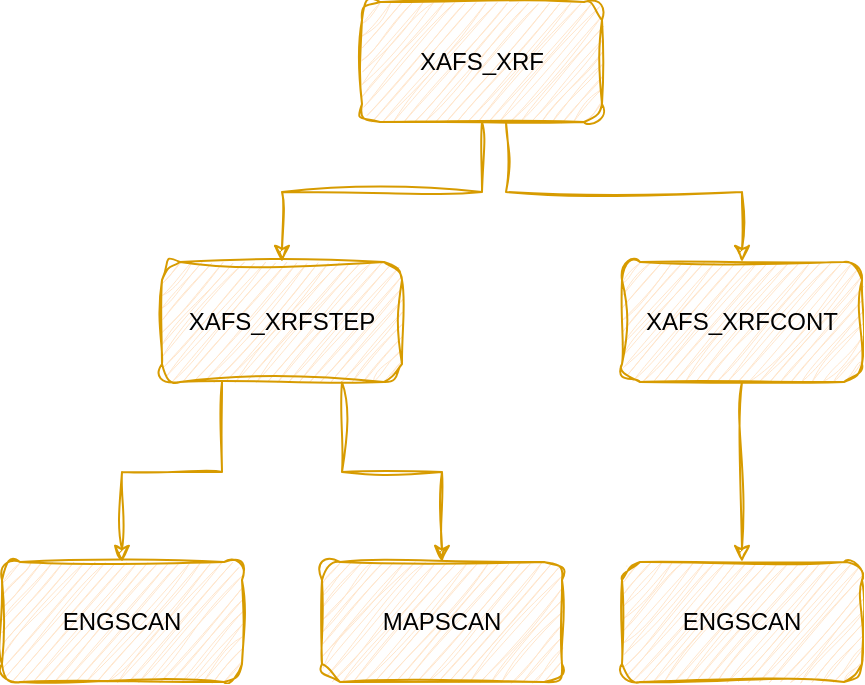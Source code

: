 <mxfile version="24.7.6">
  <diagram name="Page-1" id="zYSe04mV8OuxdiawKMMM">
    <mxGraphModel dx="874" dy="748" grid="1" gridSize="10" guides="1" tooltips="1" connect="1" arrows="1" fold="1" page="1" pageScale="1" pageWidth="827" pageHeight="1169" math="0" shadow="0">
      <root>
        <mxCell id="0" />
        <mxCell id="1" parent="0" />
        <mxCell id="4H9lO5g5NjC4MBCiGy2D-6" style="edgeStyle=orthogonalEdgeStyle;rounded=0;orthogonalLoop=1;jettySize=auto;html=1;exitX=0.5;exitY=1;exitDx=0;exitDy=0;sketch=1;curveFitting=1;jiggle=2;fillColor=#ffe6cc;strokeColor=#d79b00;" edge="1" parent="1" source="4H9lO5g5NjC4MBCiGy2D-1" target="4H9lO5g5NjC4MBCiGy2D-2">
          <mxGeometry relative="1" as="geometry" />
        </mxCell>
        <mxCell id="4H9lO5g5NjC4MBCiGy2D-7" style="edgeStyle=orthogonalEdgeStyle;rounded=0;orthogonalLoop=1;jettySize=auto;html=1;exitX=0.6;exitY=1;exitDx=0;exitDy=0;entryX=0.5;entryY=0;entryDx=0;entryDy=0;exitPerimeter=0;sketch=1;curveFitting=1;jiggle=2;fillColor=#ffe6cc;strokeColor=#d79b00;" edge="1" parent="1" source="4H9lO5g5NjC4MBCiGy2D-1" target="4H9lO5g5NjC4MBCiGy2D-3">
          <mxGeometry relative="1" as="geometry" />
        </mxCell>
        <mxCell id="4H9lO5g5NjC4MBCiGy2D-1" value="XAFS_XRF" style="rounded=1;whiteSpace=wrap;html=1;sketch=1;curveFitting=1;jiggle=2;fillColor=#ffe6cc;strokeColor=#d79b00;" vertex="1" parent="1">
          <mxGeometry x="310" y="80" width="120" height="60" as="geometry" />
        </mxCell>
        <mxCell id="4H9lO5g5NjC4MBCiGy2D-8" style="edgeStyle=orthogonalEdgeStyle;rounded=0;orthogonalLoop=1;jettySize=auto;html=1;exitX=0.25;exitY=1;exitDx=0;exitDy=0;entryX=0.5;entryY=0;entryDx=0;entryDy=0;sketch=1;curveFitting=1;jiggle=2;fillColor=#ffe6cc;strokeColor=#d79b00;" edge="1" parent="1" source="4H9lO5g5NjC4MBCiGy2D-2" target="4H9lO5g5NjC4MBCiGy2D-4">
          <mxGeometry relative="1" as="geometry" />
        </mxCell>
        <mxCell id="4H9lO5g5NjC4MBCiGy2D-9" style="edgeStyle=orthogonalEdgeStyle;rounded=0;orthogonalLoop=1;jettySize=auto;html=1;exitX=0.75;exitY=1;exitDx=0;exitDy=0;entryX=0.5;entryY=0;entryDx=0;entryDy=0;sketch=1;curveFitting=1;jiggle=2;fillColor=#ffe6cc;strokeColor=#d79b00;" edge="1" parent="1" source="4H9lO5g5NjC4MBCiGy2D-2" target="4H9lO5g5NjC4MBCiGy2D-5">
          <mxGeometry relative="1" as="geometry" />
        </mxCell>
        <mxCell id="4H9lO5g5NjC4MBCiGy2D-2" value="XAFS_XRFSTEP" style="rounded=1;whiteSpace=wrap;html=1;sketch=1;curveFitting=1;jiggle=2;fillColor=#ffe6cc;strokeColor=#d79b00;" vertex="1" parent="1">
          <mxGeometry x="210" y="210" width="120" height="60" as="geometry" />
        </mxCell>
        <mxCell id="4H9lO5g5NjC4MBCiGy2D-11" style="edgeStyle=orthogonalEdgeStyle;rounded=0;orthogonalLoop=1;jettySize=auto;html=1;exitX=0.5;exitY=1;exitDx=0;exitDy=0;sketch=1;curveFitting=1;jiggle=2;fillColor=#ffe6cc;strokeColor=#d79b00;" edge="1" parent="1" source="4H9lO5g5NjC4MBCiGy2D-3" target="4H9lO5g5NjC4MBCiGy2D-10">
          <mxGeometry relative="1" as="geometry" />
        </mxCell>
        <mxCell id="4H9lO5g5NjC4MBCiGy2D-3" value="XAFS_XRFCONT" style="rounded=1;whiteSpace=wrap;html=1;sketch=1;curveFitting=1;jiggle=2;fillColor=#ffe6cc;strokeColor=#d79b00;" vertex="1" parent="1">
          <mxGeometry x="440" y="210" width="120" height="60" as="geometry" />
        </mxCell>
        <mxCell id="4H9lO5g5NjC4MBCiGy2D-4" value="ENGSCAN" style="rounded=1;whiteSpace=wrap;html=1;sketch=1;curveFitting=1;jiggle=2;fillColor=#ffe6cc;strokeColor=#d79b00;" vertex="1" parent="1">
          <mxGeometry x="130" y="360" width="120" height="60" as="geometry" />
        </mxCell>
        <mxCell id="4H9lO5g5NjC4MBCiGy2D-5" value="MAPSCAN" style="rounded=1;whiteSpace=wrap;html=1;sketch=1;curveFitting=1;jiggle=2;fillColor=#ffe6cc;strokeColor=#d79b00;" vertex="1" parent="1">
          <mxGeometry x="290" y="360" width="120" height="60" as="geometry" />
        </mxCell>
        <mxCell id="4H9lO5g5NjC4MBCiGy2D-10" value="ENGSCAN" style="rounded=1;whiteSpace=wrap;html=1;sketch=1;curveFitting=1;jiggle=2;fillColor=#ffe6cc;strokeColor=#d79b00;" vertex="1" parent="1">
          <mxGeometry x="440" y="360" width="120" height="60" as="geometry" />
        </mxCell>
      </root>
    </mxGraphModel>
  </diagram>
</mxfile>
